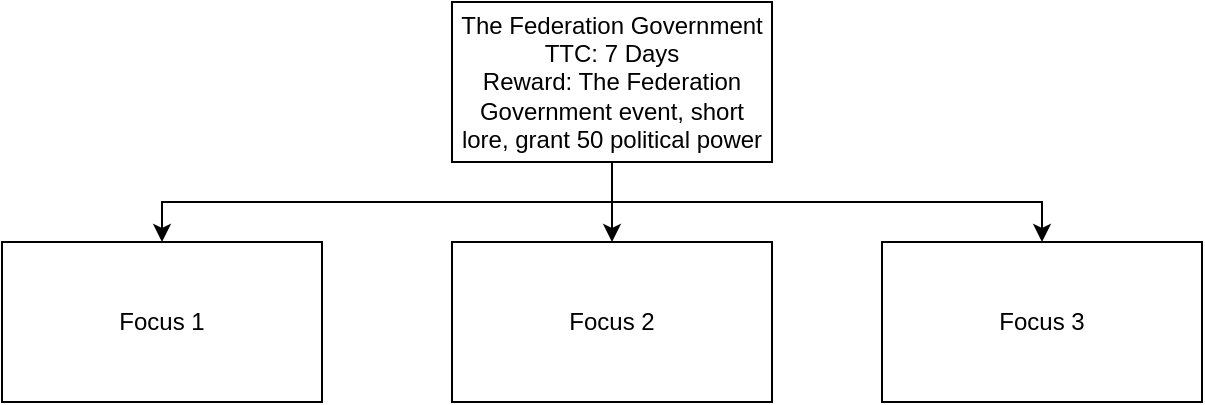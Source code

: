 <mxfile version="14.5.1" type="github">
  <diagram id="XapmqZ_uBSiiMEZh1IS5" name="Page-1">
    <mxGraphModel dx="1422" dy="762" grid="1" gridSize="10" guides="1" tooltips="1" connect="1" arrows="1" fold="1" page="1" pageScale="1" pageWidth="850" pageHeight="1100" math="0" shadow="0">
      <root>
        <mxCell id="0" />
        <mxCell id="1" parent="0" />
        <mxCell id="sV1EDJKBf6-28QsL_SZp-5" style="edgeStyle=orthogonalEdgeStyle;rounded=0;orthogonalLoop=1;jettySize=auto;html=1;exitX=0.5;exitY=1;exitDx=0;exitDy=0;entryX=0.5;entryY=0;entryDx=0;entryDy=0;" edge="1" parent="1" source="sV1EDJKBf6-28QsL_SZp-1" target="sV1EDJKBf6-28QsL_SZp-2">
          <mxGeometry relative="1" as="geometry" />
        </mxCell>
        <mxCell id="sV1EDJKBf6-28QsL_SZp-6" style="edgeStyle=orthogonalEdgeStyle;rounded=0;orthogonalLoop=1;jettySize=auto;html=1;exitX=0.5;exitY=1;exitDx=0;exitDy=0;entryX=0.5;entryY=0;entryDx=0;entryDy=0;" edge="1" parent="1" source="sV1EDJKBf6-28QsL_SZp-1" target="sV1EDJKBf6-28QsL_SZp-3">
          <mxGeometry relative="1" as="geometry" />
        </mxCell>
        <mxCell id="sV1EDJKBf6-28QsL_SZp-7" style="edgeStyle=orthogonalEdgeStyle;rounded=0;orthogonalLoop=1;jettySize=auto;html=1;exitX=0.5;exitY=1;exitDx=0;exitDy=0;entryX=0.5;entryY=0;entryDx=0;entryDy=0;" edge="1" parent="1" source="sV1EDJKBf6-28QsL_SZp-1" target="sV1EDJKBf6-28QsL_SZp-4">
          <mxGeometry relative="1" as="geometry" />
        </mxCell>
        <mxCell id="sV1EDJKBf6-28QsL_SZp-1" value="The Federation Government&lt;br&gt;TTC: 7 Days&lt;br&gt;Reward: The Federation Government event, short lore, grant 50 political power" style="rounded=0;whiteSpace=wrap;html=1;" vertex="1" parent="1">
          <mxGeometry x="345" y="40" width="160" height="80" as="geometry" />
        </mxCell>
        <mxCell id="sV1EDJKBf6-28QsL_SZp-2" value="Focus 2" style="rounded=0;whiteSpace=wrap;html=1;" vertex="1" parent="1">
          <mxGeometry x="345" y="160" width="160" height="80" as="geometry" />
        </mxCell>
        <mxCell id="sV1EDJKBf6-28QsL_SZp-3" value="Focus 3" style="rounded=0;whiteSpace=wrap;html=1;" vertex="1" parent="1">
          <mxGeometry x="560" y="160" width="160" height="80" as="geometry" />
        </mxCell>
        <mxCell id="sV1EDJKBf6-28QsL_SZp-4" value="Focus 1" style="rounded=0;whiteSpace=wrap;html=1;" vertex="1" parent="1">
          <mxGeometry x="120" y="160" width="160" height="80" as="geometry" />
        </mxCell>
      </root>
    </mxGraphModel>
  </diagram>
</mxfile>
